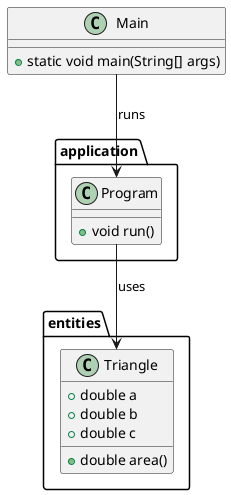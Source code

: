 @startuml
package application {
    class Program {
        +void run()
    }
}

package entities {
    class Triangle {
        +double a
        +double b
        +double c
        +double area()
    }
}

class Main {
    +static void main(String[] args)
}

Main --> Program : "runs"
Program --> Triangle : "uses"

@enduml